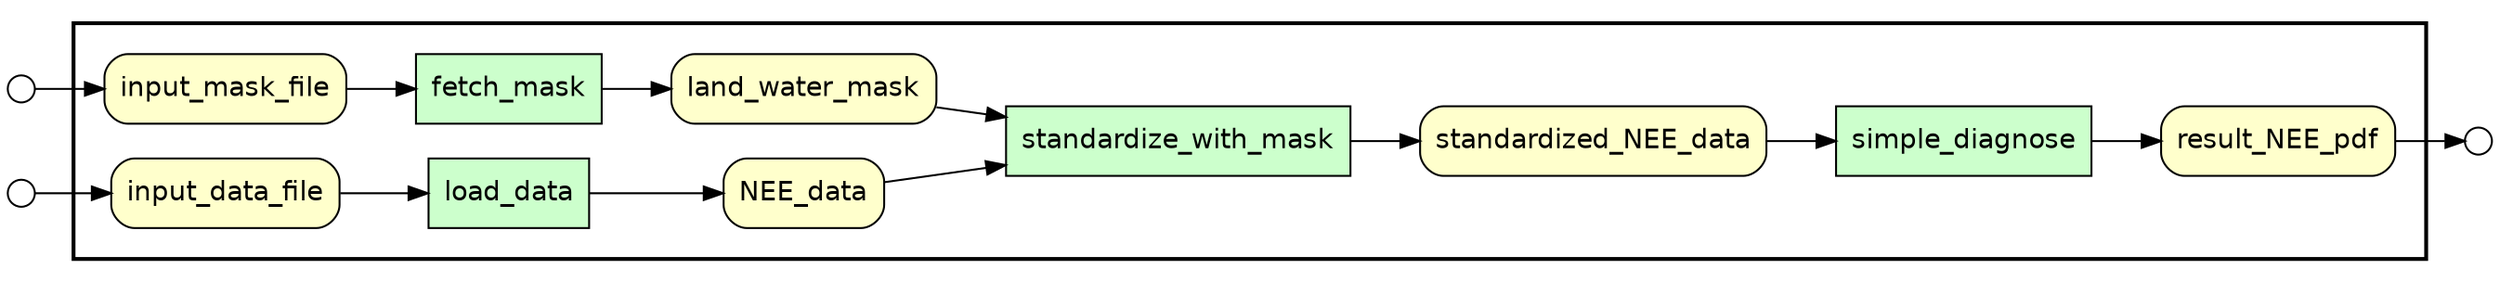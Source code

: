 
/* Start of top-level graph */
digraph Workflow {
rankdir=LR

/* Start of double cluster for drawing box around nodes in workflow */
subgraph cluster_workflow_box_outer { label=""; color=black; penwidth=2
subgraph cluster_workflow_box_inner { label=""; penwidth=0

/* Style for nodes representing atomic programs in workflow */
node[shape=box style=filled fillcolor="#CCFFCC" peripheries=1 fontname=Helvetica]

/* Nodes representing atomic programs in workflow */
fetch_mask
load_data
standardize_with_mask
simple_diagnose

/* Style for nodes representing parameter and non-parameter data channels in workflow */
node[shape=box style="rounded,filled" fillcolor="#FFFFCC" peripheries=1 fontname=Helvetica]

/* Nodes representing parameter and non-parameter data channels in workflow */
result_NEE_pdf
input_mask_file
input_data_file
NEE_data
land_water_mask
standardized_NEE_data

/* Edges representing connections between programs and channels */
fetch_mask -> land_water_mask
input_mask_file -> fetch_mask
load_data -> NEE_data
input_data_file -> load_data
standardize_with_mask -> standardized_NEE_data
NEE_data -> standardize_with_mask
land_water_mask -> standardize_with_mask
simple_diagnose -> result_NEE_pdf
standardized_NEE_data -> simple_diagnose

/* End of double cluster for drawing box around nodes in workflow */
}}

/* Style for nodes representing workflow input ports */
node[shape=circle style="rounded,filled" fillcolor="#FFFFFF" peripheries=1 fontname=Helvetica width=0.2]

/* Nodes representing workflow input ports */
input_mask_file_input_port [label=""]
input_data_file_input_port [label=""]

/* Style for nodes representing workflow output ports */
node[shape=circle style="rounded,filled" fillcolor="#FFFFFF" peripheries=1 fontname=Helvetica width=0.2]

/* Nodes representing workflow output ports */
result_NEE_pdf_output_port [label=""]

/* Edges from input ports to channels */
input_mask_file_input_port -> input_mask_file
input_data_file_input_port -> input_data_file

/* Edges from channels to output ports */
result_NEE_pdf -> result_NEE_pdf_output_port

/* End of top-level graph */
}

